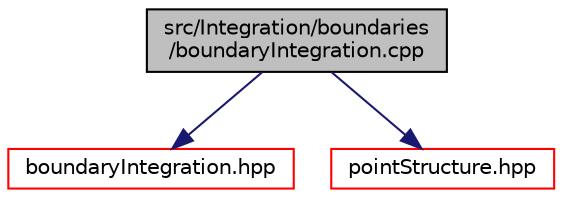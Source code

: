 digraph "src/Integration/boundaries/boundaryIntegration.cpp"
{
 // LATEX_PDF_SIZE
  edge [fontname="Helvetica",fontsize="10",labelfontname="Helvetica",labelfontsize="10"];
  node [fontname="Helvetica",fontsize="10",shape=record];
  Node1 [label="src/Integration/boundaries\l/boundaryIntegration.cpp",height=0.2,width=0.4,color="black", fillcolor="grey75", style="filled", fontcolor="black",tooltip=" "];
  Node1 -> Node2 [color="midnightblue",fontsize="10",style="solid",fontname="Helvetica"];
  Node2 [label="boundaryIntegration.hpp",height=0.2,width=0.4,color="red", fillcolor="white", style="filled",URL="$boundaryIntegration_8hpp.html",tooltip=" "];
  Node1 -> Node109 [color="midnightblue",fontsize="10",style="solid",fontname="Helvetica"];
  Node109 [label="pointStructure.hpp",height=0.2,width=0.4,color="red", fillcolor="white", style="filled",URL="$pointStructure_8hpp.html",tooltip=" "];
}
